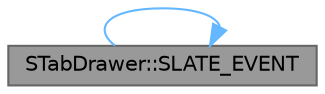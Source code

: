 digraph "STabDrawer::SLATE_EVENT"
{
 // INTERACTIVE_SVG=YES
 // LATEX_PDF_SIZE
  bgcolor="transparent";
  edge [fontname=Helvetica,fontsize=10,labelfontname=Helvetica,labelfontsize=10];
  node [fontname=Helvetica,fontsize=10,shape=box,height=0.2,width=0.4];
  rankdir="LR";
  Node1 [id="Node000001",label="STabDrawer::SLATE_EVENT",height=0.2,width=0.4,color="gray40", fillcolor="grey60", style="filled", fontcolor="black",tooltip="Called when the target drawer size is changed by the user."];
  Node1 -> Node1 [id="edge1_Node000001_Node000001",color="steelblue1",style="solid",tooltip=" "];
}
